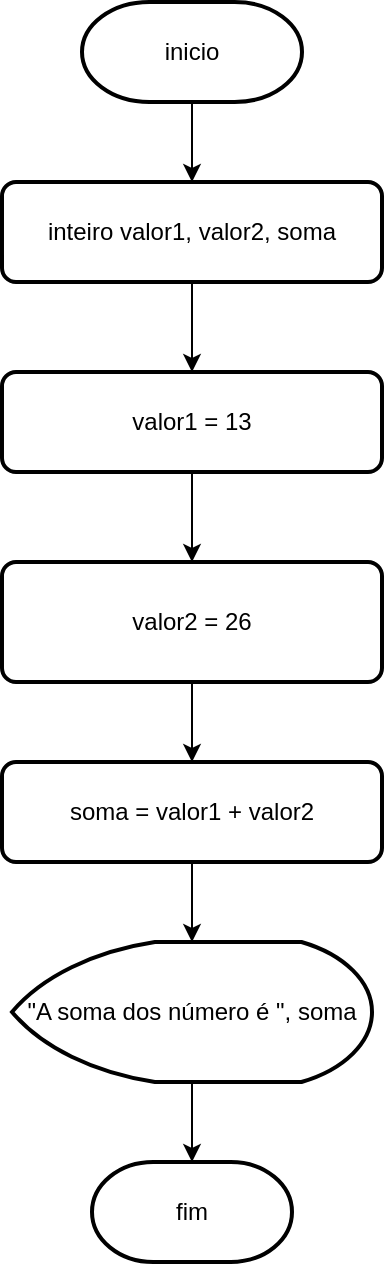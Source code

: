 <mxfile version="28.2.7">
  <diagram name="Página-1" id="2Dgmj0V5SJWhdsEZpJEk">
    <mxGraphModel dx="1464" dy="627" grid="1" gridSize="10" guides="1" tooltips="1" connect="0" arrows="1" fold="1" page="1" pageScale="1" pageWidth="827" pageHeight="1169" math="0" shadow="0">
      <root>
        <mxCell id="0" />
        <mxCell id="1" parent="0" />
        <mxCell id="Vr-AAp9asIDaCI_N4LAO-4" value="" style="edgeStyle=orthogonalEdgeStyle;rounded=0;orthogonalLoop=1;jettySize=auto;html=1;" edge="1" parent="1" source="Vr-AAp9asIDaCI_N4LAO-1" target="Vr-AAp9asIDaCI_N4LAO-2">
          <mxGeometry relative="1" as="geometry" />
        </mxCell>
        <mxCell id="Vr-AAp9asIDaCI_N4LAO-1" value="inicio" style="strokeWidth=2;html=1;shape=mxgraph.flowchart.terminator;whiteSpace=wrap;" vertex="1" parent="1">
          <mxGeometry x="230" y="50" width="110" height="50" as="geometry" />
        </mxCell>
        <mxCell id="Vr-AAp9asIDaCI_N4LAO-6" value="" style="edgeStyle=orthogonalEdgeStyle;rounded=0;orthogonalLoop=1;jettySize=auto;html=1;" edge="1" parent="1" source="Vr-AAp9asIDaCI_N4LAO-2" target="Vr-AAp9asIDaCI_N4LAO-5">
          <mxGeometry relative="1" as="geometry" />
        </mxCell>
        <mxCell id="Vr-AAp9asIDaCI_N4LAO-2" value="inteiro valor1, valor2, soma" style="rounded=1;whiteSpace=wrap;html=1;absoluteArcSize=1;arcSize=14;strokeWidth=2;" vertex="1" parent="1">
          <mxGeometry x="190" y="140" width="190" height="50" as="geometry" />
        </mxCell>
        <mxCell id="Vr-AAp9asIDaCI_N4LAO-8" value="" style="edgeStyle=orthogonalEdgeStyle;rounded=0;orthogonalLoop=1;jettySize=auto;html=1;" edge="1" parent="1" source="Vr-AAp9asIDaCI_N4LAO-5" target="Vr-AAp9asIDaCI_N4LAO-7">
          <mxGeometry relative="1" as="geometry" />
        </mxCell>
        <mxCell id="Vr-AAp9asIDaCI_N4LAO-5" value="valor1 = 13" style="rounded=1;whiteSpace=wrap;html=1;absoluteArcSize=1;arcSize=14;strokeWidth=2;" vertex="1" parent="1">
          <mxGeometry x="190" y="235" width="190" height="50" as="geometry" />
        </mxCell>
        <mxCell id="Vr-AAp9asIDaCI_N4LAO-10" value="" style="edgeStyle=orthogonalEdgeStyle;rounded=0;orthogonalLoop=1;jettySize=auto;html=1;" edge="1" parent="1" source="Vr-AAp9asIDaCI_N4LAO-7" target="Vr-AAp9asIDaCI_N4LAO-9">
          <mxGeometry relative="1" as="geometry" />
        </mxCell>
        <mxCell id="Vr-AAp9asIDaCI_N4LAO-7" value="valor2 = 26" style="rounded=1;whiteSpace=wrap;html=1;absoluteArcSize=1;arcSize=14;strokeWidth=2;" vertex="1" parent="1">
          <mxGeometry x="190" y="330" width="190" height="60" as="geometry" />
        </mxCell>
        <mxCell id="Vr-AAp9asIDaCI_N4LAO-12" value="" style="edgeStyle=orthogonalEdgeStyle;rounded=0;orthogonalLoop=1;jettySize=auto;html=1;" edge="1" parent="1" source="Vr-AAp9asIDaCI_N4LAO-9" target="Vr-AAp9asIDaCI_N4LAO-11">
          <mxGeometry relative="1" as="geometry" />
        </mxCell>
        <mxCell id="Vr-AAp9asIDaCI_N4LAO-9" value="soma = valor1 + valor2" style="rounded=1;whiteSpace=wrap;html=1;absoluteArcSize=1;arcSize=14;strokeWidth=2;" vertex="1" parent="1">
          <mxGeometry x="190" y="430" width="190" height="50" as="geometry" />
        </mxCell>
        <mxCell id="Vr-AAp9asIDaCI_N4LAO-14" value="" style="edgeStyle=orthogonalEdgeStyle;rounded=0;orthogonalLoop=1;jettySize=auto;html=1;" edge="1" parent="1" source="Vr-AAp9asIDaCI_N4LAO-11" target="Vr-AAp9asIDaCI_N4LAO-13">
          <mxGeometry relative="1" as="geometry" />
        </mxCell>
        <mxCell id="Vr-AAp9asIDaCI_N4LAO-11" value="&quot;A soma dos número é &quot;, soma" style="strokeWidth=2;html=1;shape=mxgraph.flowchart.display;whiteSpace=wrap;" vertex="1" parent="1">
          <mxGeometry x="195" y="520" width="180" height="70" as="geometry" />
        </mxCell>
        <mxCell id="Vr-AAp9asIDaCI_N4LAO-13" value="fim" style="strokeWidth=2;html=1;shape=mxgraph.flowchart.terminator;whiteSpace=wrap;" vertex="1" parent="1">
          <mxGeometry x="235" y="630" width="100" height="50" as="geometry" />
        </mxCell>
      </root>
    </mxGraphModel>
  </diagram>
</mxfile>
